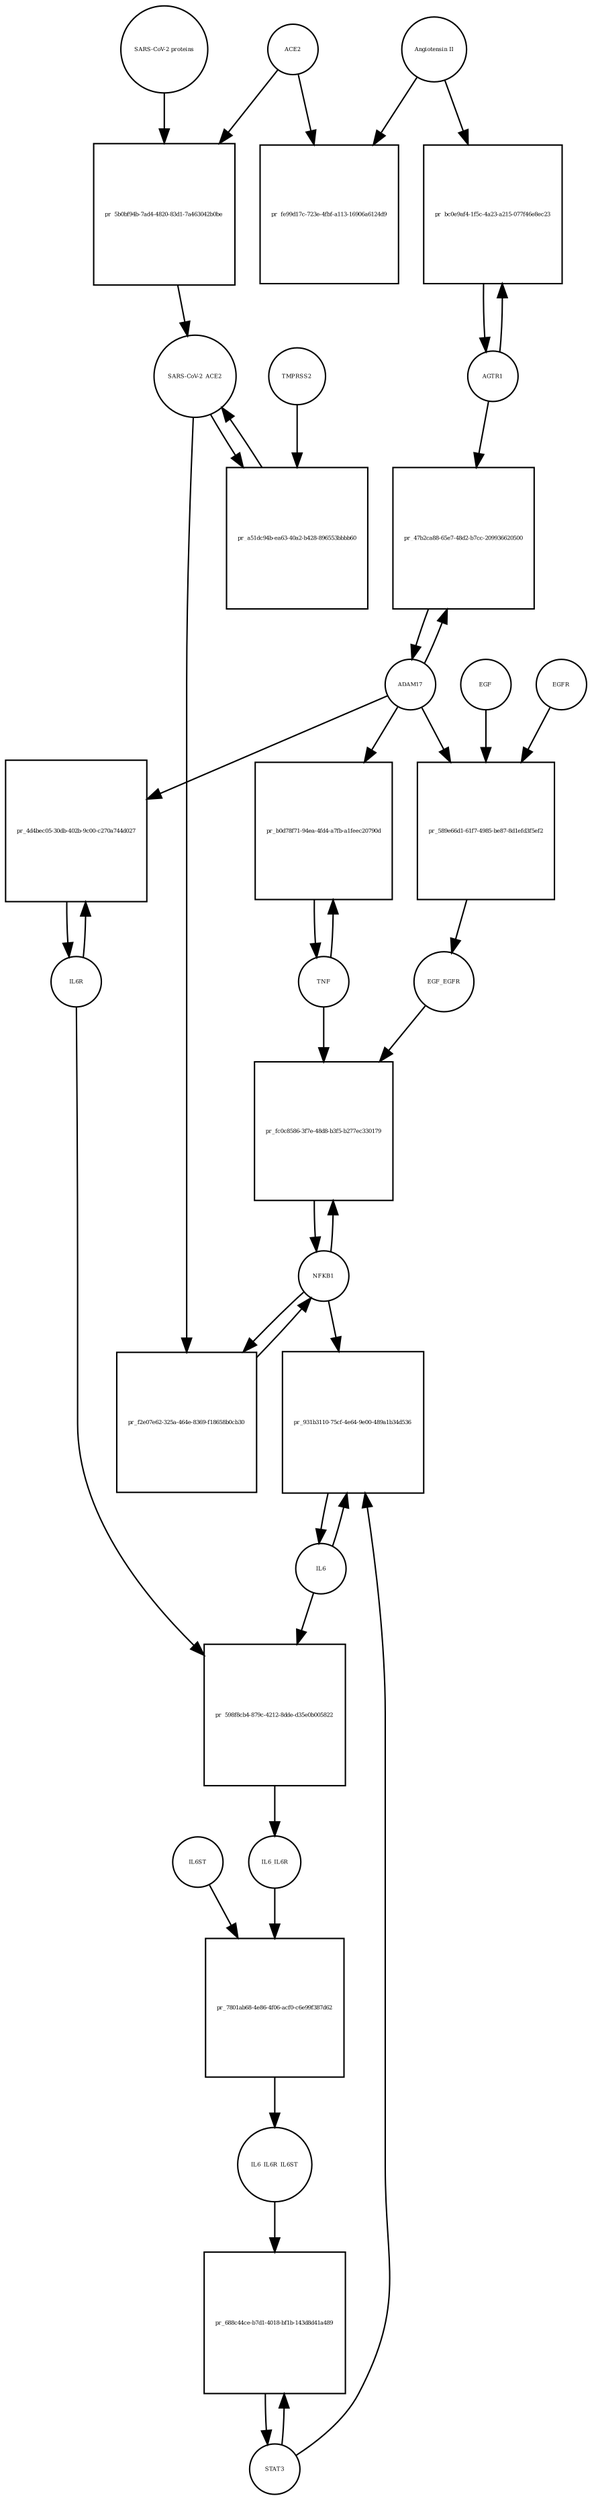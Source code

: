 strict digraph  {
"Angiotensin II" [annotation="", bipartite=0, cls="simple chemical", fontsize=4, label="Angiotensin II", shape=circle];
"pr_fe99d17c-723e-4fbf-a113-16906a6124d9" [annotation="", bipartite=1, cls=process, fontsize=4, label="pr_fe99d17c-723e-4fbf-a113-16906a6124d9", shape=square];
ACE2 [annotation="", bipartite=0, cls=macromolecule, fontsize=4, label=ACE2, shape=circle];
"pr_5b0bf94b-7ad4-4820-83d1-7a463042b0be" [annotation="", bipartite=1, cls=process, fontsize=4, label="pr_5b0bf94b-7ad4-4820-83d1-7a463042b0be", shape=square];
"SARS-CoV-2_ACE2" [annotation="", bipartite=0, cls=complex, fontsize=4, label="SARS-CoV-2_ACE2", shape=circle];
"SARS-CoV-2 proteins" [annotation="", bipartite=0, cls=macromolecule, fontsize=4, label="SARS-CoV-2 proteins", shape=circle];
"pr_a51dc94b-ea63-40a2-b428-896553bbbb60" [annotation="", bipartite=1, cls=process, fontsize=4, label="pr_a51dc94b-ea63-40a2-b428-896553bbbb60", shape=square];
TMPRSS2 [annotation="", bipartite=0, cls=macromolecule, fontsize=4, label=TMPRSS2, shape=circle];
NFKB1 [annotation="", bipartite=0, cls=macromolecule, fontsize=4, label=NFKB1, shape=circle];
"pr_f2e07e62-325a-464e-8369-f18658b0cb30" [annotation="", bipartite=1, cls=process, fontsize=4, label="pr_f2e07e62-325a-464e-8369-f18658b0cb30", shape=square];
"pr_fc0c8586-3f7e-48d8-b3f5-b277ec330179" [annotation="", bipartite=1, cls=process, fontsize=4, label="pr_fc0c8586-3f7e-48d8-b3f5-b277ec330179", shape=square];
EGF_EGFR [annotation="", bipartite=0, cls=complex, fontsize=4, label=EGF_EGFR, shape=circle];
TNF [annotation="", bipartite=0, cls=macromolecule, fontsize=4, label=TNF, shape=circle];
AGTR1 [annotation="", bipartite=0, cls=macromolecule, fontsize=4, label=AGTR1, shape=circle];
"pr_bc0e9af4-1f5c-4a23-a215-077f46e8ec23" [annotation="", bipartite=1, cls=process, fontsize=4, label="pr_bc0e9af4-1f5c-4a23-a215-077f46e8ec23", shape=square];
ADAM17 [annotation="", bipartite=0, cls=macromolecule, fontsize=4, label=ADAM17, shape=circle];
"pr_47b2ca88-65e7-48d2-b7cc-209936620500" [annotation="", bipartite=1, cls=process, fontsize=4, label="pr_47b2ca88-65e7-48d2-b7cc-209936620500", shape=square];
IL6R [annotation="", bipartite=0, cls=macromolecule, fontsize=4, label=IL6R, shape=circle];
"pr_4d4bec05-30db-402b-9c00-c270a744d027" [annotation="", bipartite=1, cls=process, fontsize=4, label="pr_4d4bec05-30db-402b-9c00-c270a744d027", shape=square];
EGFR [annotation="", bipartite=0, cls=macromolecule, fontsize=4, label=EGFR, shape=circle];
"pr_589e66d1-61f7-4985-be87-8d1efd3f5ef2" [annotation="", bipartite=1, cls=process, fontsize=4, label="pr_589e66d1-61f7-4985-be87-8d1efd3f5ef2", shape=square];
EGF [annotation="", bipartite=0, cls=macromolecule, fontsize=4, label=EGF, shape=circle];
"pr_b0d78f71-94ea-4fd4-a7fb-a1feec20790d" [annotation="", bipartite=1, cls=process, fontsize=4, label="pr_b0d78f71-94ea-4fd4-a7fb-a1feec20790d", shape=square];
"pr_598f8cb4-879c-4212-8dde-d35e0b005822" [annotation="", bipartite=1, cls=process, fontsize=4, label="pr_598f8cb4-879c-4212-8dde-d35e0b005822", shape=square];
IL6_IL6R [annotation="", bipartite=0, cls=complex, fontsize=4, label=IL6_IL6R, shape=circle];
IL6 [annotation="", bipartite=0, cls=macromolecule, fontsize=4, label=IL6, shape=circle];
"pr_7801ab68-4e86-4f06-acf0-c6e99f387d62" [annotation="", bipartite=1, cls=process, fontsize=4, label="pr_7801ab68-4e86-4f06-acf0-c6e99f387d62", shape=square];
IL6_IL6R_IL6ST [annotation="", bipartite=0, cls=complex, fontsize=4, label=IL6_IL6R_IL6ST, shape=circle];
IL6ST [annotation="", bipartite=0, cls=macromolecule, fontsize=4, label=IL6ST, shape=circle];
STAT3 [annotation="", bipartite=0, cls=macromolecule, fontsize=4, label=STAT3, shape=circle];
"pr_688c44ce-b7d1-4018-bf1b-143d8d41a489" [annotation="", bipartite=1, cls=process, fontsize=4, label="pr_688c44ce-b7d1-4018-bf1b-143d8d41a489", shape=square];
"pr_931b3110-75cf-4e64-9e00-489a1b34d536" [annotation="", bipartite=1, cls=process, fontsize=4, label="pr_931b3110-75cf-4e64-9e00-489a1b34d536", shape=square];
"Angiotensin II" -> "pr_fe99d17c-723e-4fbf-a113-16906a6124d9"  [annotation="", interaction_type=consumption];
"Angiotensin II" -> "pr_bc0e9af4-1f5c-4a23-a215-077f46e8ec23"  [annotation="", interaction_type=catalysis];
ACE2 -> "pr_fe99d17c-723e-4fbf-a113-16906a6124d9"  [annotation="", interaction_type=catalysis];
ACE2 -> "pr_5b0bf94b-7ad4-4820-83d1-7a463042b0be"  [annotation="", interaction_type=consumption];
"pr_5b0bf94b-7ad4-4820-83d1-7a463042b0be" -> "SARS-CoV-2_ACE2"  [annotation="", interaction_type=production];
"SARS-CoV-2_ACE2" -> "pr_a51dc94b-ea63-40a2-b428-896553bbbb60"  [annotation="", interaction_type=consumption];
"SARS-CoV-2_ACE2" -> "pr_f2e07e62-325a-464e-8369-f18658b0cb30"  [annotation="", interaction_type=stimulation];
"SARS-CoV-2 proteins" -> "pr_5b0bf94b-7ad4-4820-83d1-7a463042b0be"  [annotation="", interaction_type=consumption];
"pr_a51dc94b-ea63-40a2-b428-896553bbbb60" -> "SARS-CoV-2_ACE2"  [annotation="", interaction_type=production];
TMPRSS2 -> "pr_a51dc94b-ea63-40a2-b428-896553bbbb60"  [annotation="", interaction_type=consumption];
NFKB1 -> "pr_f2e07e62-325a-464e-8369-f18658b0cb30"  [annotation="", interaction_type=consumption];
NFKB1 -> "pr_fc0c8586-3f7e-48d8-b3f5-b277ec330179"  [annotation="", interaction_type=consumption];
NFKB1 -> "pr_931b3110-75cf-4e64-9e00-489a1b34d536"  [annotation="", interaction_type=stimulation];
"pr_f2e07e62-325a-464e-8369-f18658b0cb30" -> NFKB1  [annotation="", interaction_type=production];
"pr_fc0c8586-3f7e-48d8-b3f5-b277ec330179" -> NFKB1  [annotation="", interaction_type=production];
EGF_EGFR -> "pr_fc0c8586-3f7e-48d8-b3f5-b277ec330179"  [annotation="", interaction_type=stimulation];
TNF -> "pr_fc0c8586-3f7e-48d8-b3f5-b277ec330179"  [annotation="", interaction_type=stimulation];
TNF -> "pr_b0d78f71-94ea-4fd4-a7fb-a1feec20790d"  [annotation="", interaction_type=consumption];
AGTR1 -> "pr_bc0e9af4-1f5c-4a23-a215-077f46e8ec23"  [annotation="", interaction_type=consumption];
AGTR1 -> "pr_47b2ca88-65e7-48d2-b7cc-209936620500"  [annotation="", interaction_type=catalysis];
"pr_bc0e9af4-1f5c-4a23-a215-077f46e8ec23" -> AGTR1  [annotation="", interaction_type=production];
ADAM17 -> "pr_47b2ca88-65e7-48d2-b7cc-209936620500"  [annotation="", interaction_type=consumption];
ADAM17 -> "pr_4d4bec05-30db-402b-9c00-c270a744d027"  [annotation="", interaction_type=catalysis];
ADAM17 -> "pr_589e66d1-61f7-4985-be87-8d1efd3f5ef2"  [annotation="", interaction_type=stimulation];
ADAM17 -> "pr_b0d78f71-94ea-4fd4-a7fb-a1feec20790d"  [annotation="", interaction_type=catalysis];
"pr_47b2ca88-65e7-48d2-b7cc-209936620500" -> ADAM17  [annotation="", interaction_type=production];
IL6R -> "pr_4d4bec05-30db-402b-9c00-c270a744d027"  [annotation="", interaction_type=consumption];
IL6R -> "pr_598f8cb4-879c-4212-8dde-d35e0b005822"  [annotation="", interaction_type=consumption];
"pr_4d4bec05-30db-402b-9c00-c270a744d027" -> IL6R  [annotation="", interaction_type=production];
EGFR -> "pr_589e66d1-61f7-4985-be87-8d1efd3f5ef2"  [annotation="", interaction_type=consumption];
"pr_589e66d1-61f7-4985-be87-8d1efd3f5ef2" -> EGF_EGFR  [annotation="", interaction_type=production];
EGF -> "pr_589e66d1-61f7-4985-be87-8d1efd3f5ef2"  [annotation="", interaction_type=consumption];
"pr_b0d78f71-94ea-4fd4-a7fb-a1feec20790d" -> TNF  [annotation="", interaction_type=production];
"pr_598f8cb4-879c-4212-8dde-d35e0b005822" -> IL6_IL6R  [annotation="", interaction_type=production];
IL6_IL6R -> "pr_7801ab68-4e86-4f06-acf0-c6e99f387d62"  [annotation="", interaction_type=consumption];
IL6 -> "pr_598f8cb4-879c-4212-8dde-d35e0b005822"  [annotation="", interaction_type=consumption];
IL6 -> "pr_931b3110-75cf-4e64-9e00-489a1b34d536"  [annotation="", interaction_type=consumption];
"pr_7801ab68-4e86-4f06-acf0-c6e99f387d62" -> IL6_IL6R_IL6ST  [annotation="", interaction_type=production];
IL6_IL6R_IL6ST -> "pr_688c44ce-b7d1-4018-bf1b-143d8d41a489"  [annotation="", interaction_type=catalysis];
IL6ST -> "pr_7801ab68-4e86-4f06-acf0-c6e99f387d62"  [annotation="", interaction_type=consumption];
STAT3 -> "pr_688c44ce-b7d1-4018-bf1b-143d8d41a489"  [annotation="", interaction_type=consumption];
STAT3 -> "pr_931b3110-75cf-4e64-9e00-489a1b34d536"  [annotation="", interaction_type=stimulation];
"pr_688c44ce-b7d1-4018-bf1b-143d8d41a489" -> STAT3  [annotation="", interaction_type=production];
"pr_931b3110-75cf-4e64-9e00-489a1b34d536" -> IL6  [annotation="", interaction_type=production];
}
